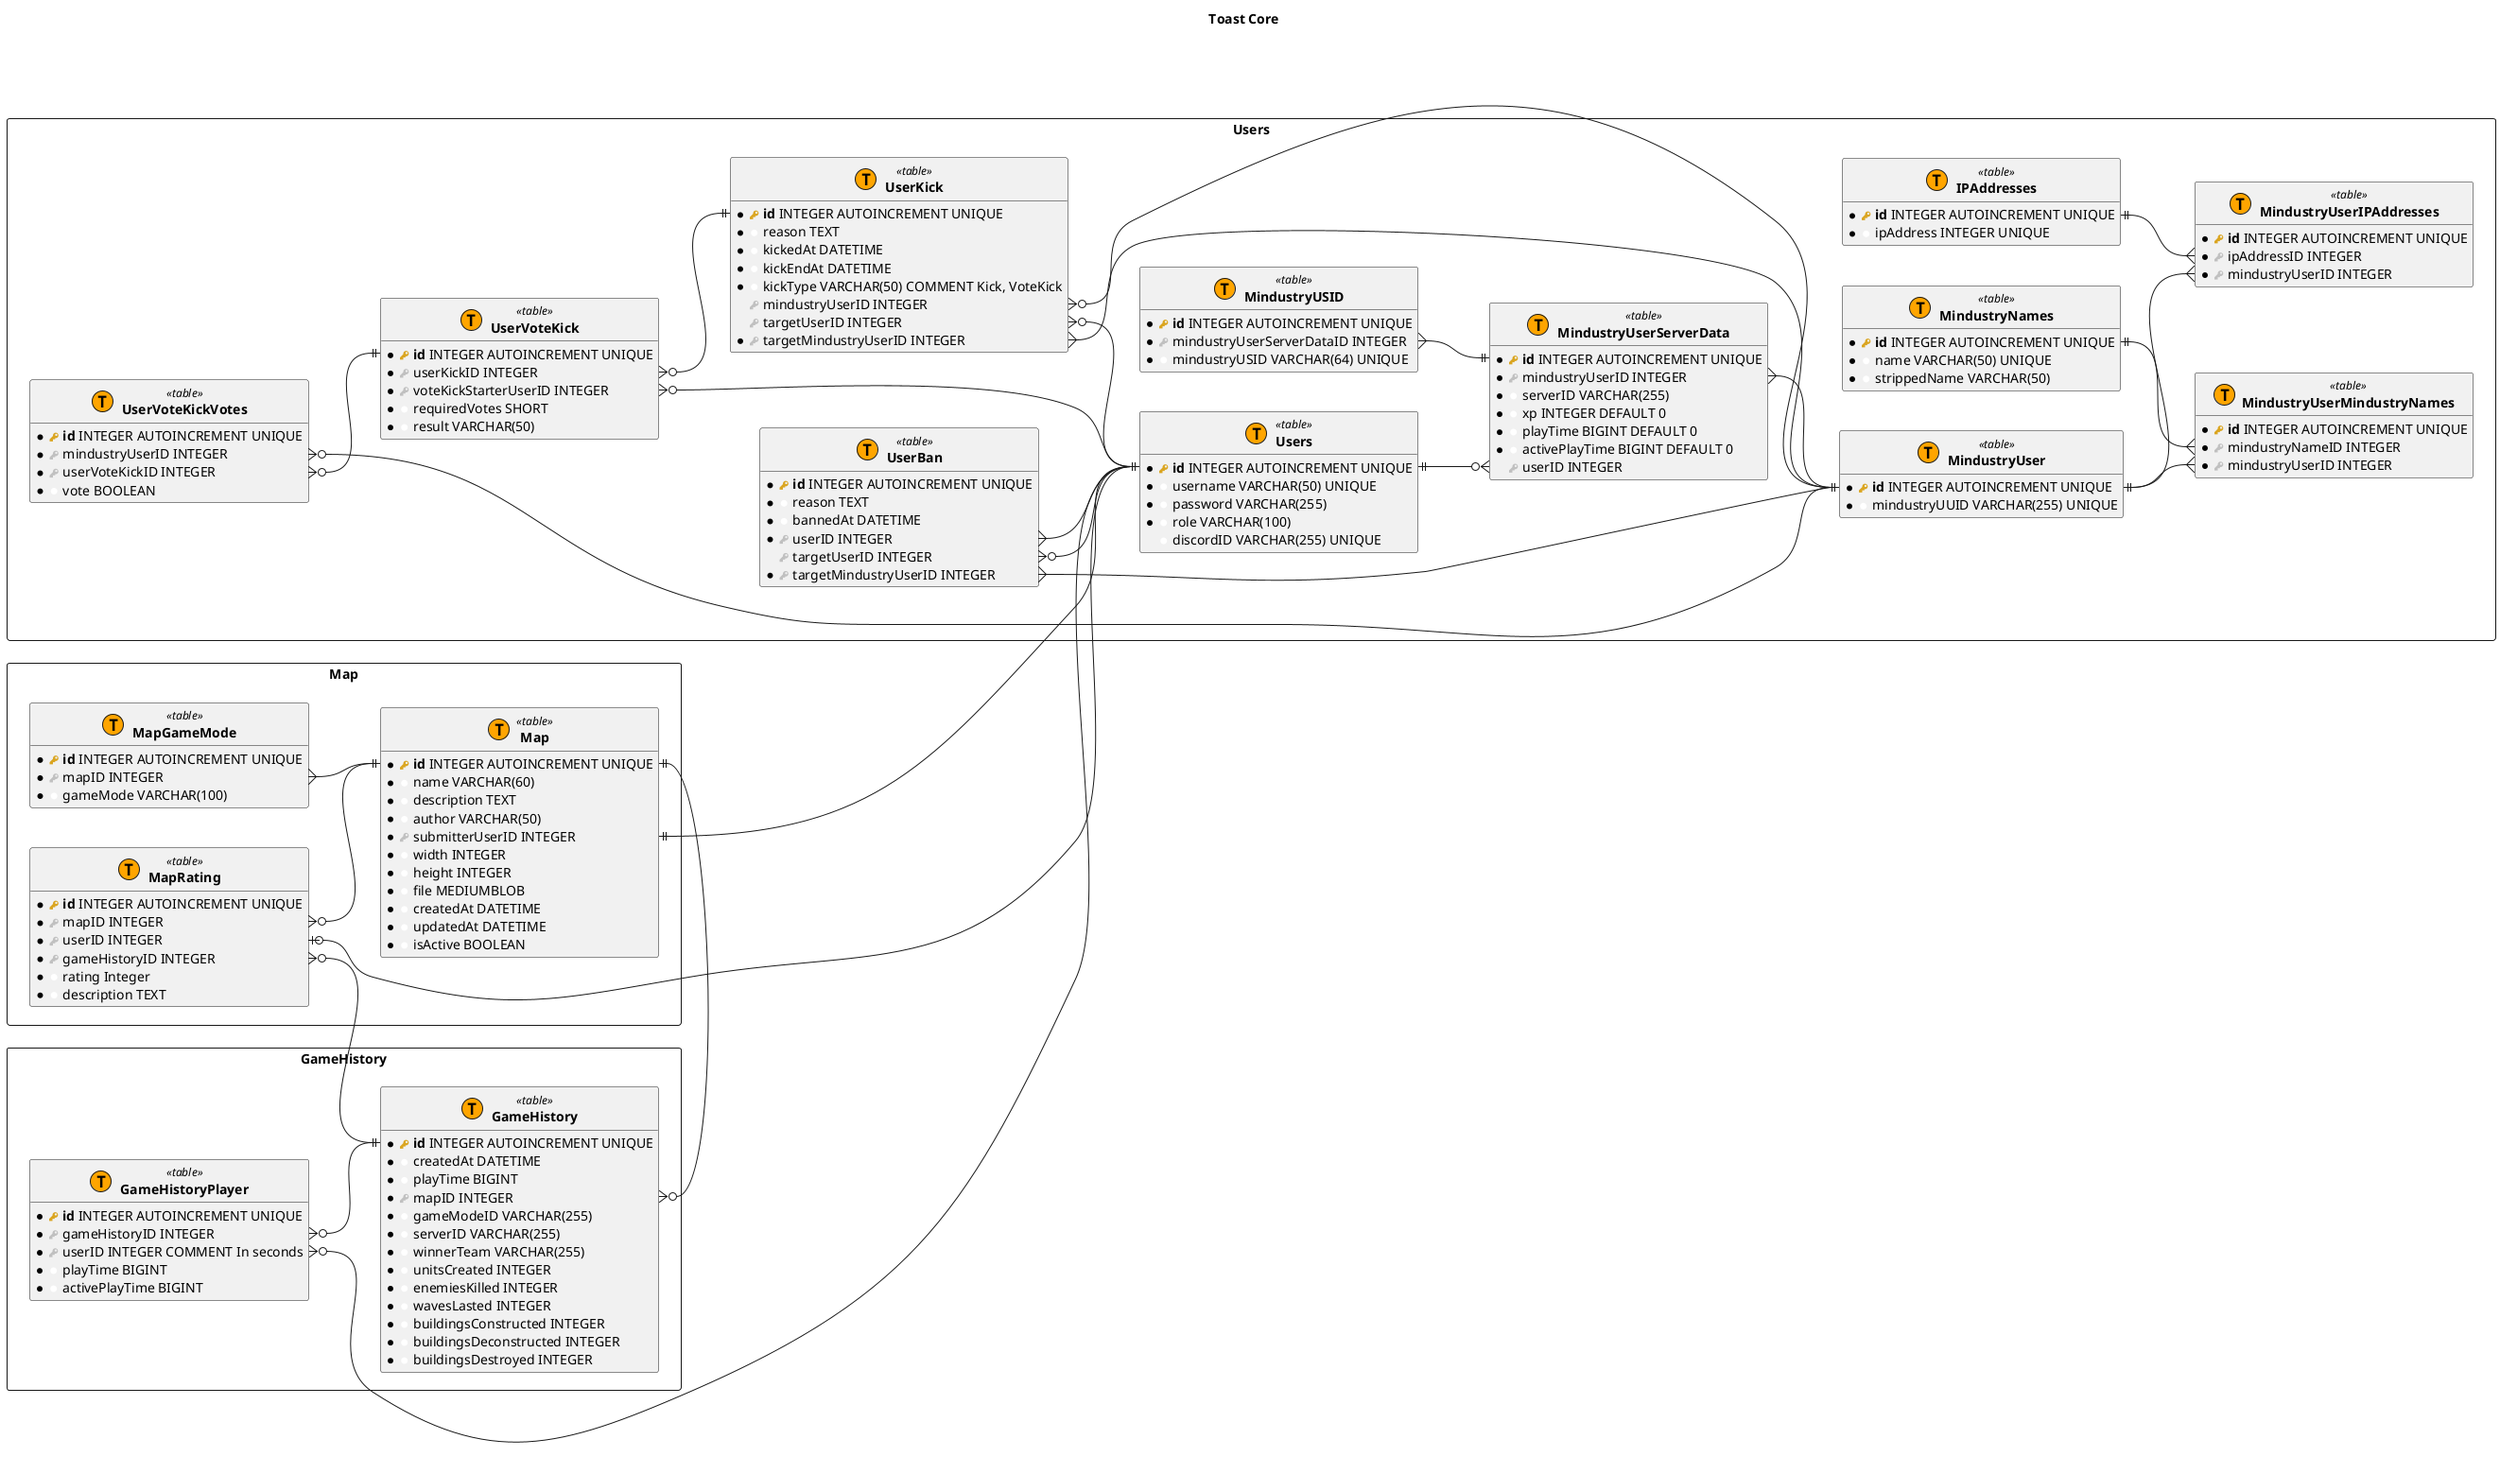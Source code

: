 @startuml

hide empty methods

!procedure $schema($name)
package "$name" as $name <<Rectangle>>
!endprocedure

!procedure $table($name)
entity "<b>$name</b>" as $name << (T, Orange) table >>
!endprocedure

!procedure $view($name)
entity "<b>$name</b>" as $name << (V, Aquamarine) view >>
!endprocedure

!procedure $pk($name)
<color:#GoldenRod><&key></color> <b>$name</b>
!endprocedure

!procedure $fk($name)
<color:#Silver><&key></color> $name
!endprocedure

!procedure $column($name)
{field} <color:#White><&media-record></color> $name
!endprocedure

title "Toast Core"

left to right direction

$schema("Users") {
    $table("Users") {
        * $pk("id") INTEGER AUTOINCREMENT UNIQUE
        * $column("username") VARCHAR(50) UNIQUE
        * $column("password") VARCHAR(255)
        * $column("role") VARCHAR(100)
          $column("discordID") VARCHAR(255) UNIQUE
    }

    $table("MindustryUserServerData") {
        * $pk("id") INTEGER AUTOINCREMENT UNIQUE
        * $fk("mindustryUserID") INTEGER
        * $column("serverID") VARCHAR(255)
        * $column("xp") INTEGER DEFAULT 0
        * $column("playTime") BIGINT DEFAULT 0
        * $column("activePlayTime") BIGINT DEFAULT 0
          $fk("userID") INTEGER
    }

    $table("MindustryUser") {
        * $pk("id") INTEGER AUTOINCREMENT UNIQUE
        * $column("mindustryUUID") VARCHAR(255) UNIQUE
    }

    $table("MindustryUSID") {
        * $pk("id") INTEGER AUTOINCREMENT UNIQUE
        * $fk("mindustryUserServerDataID") INTEGER
        * $column("mindustryUSID") VARCHAR(64) UNIQUE
    }

    $table("MindustryUserIPAddresses") {
        * $pk("id") INTEGER AUTOINCREMENT UNIQUE
        * $fk("ipAddressID") INTEGER
        * $fk("mindustryUserID") INTEGER
    }

    $table("MindustryUserMindustryNames") {
        * $pk("id") INTEGER AUTOINCREMENT UNIQUE
        * $fk("mindustryNameID") INTEGER
        * $fk("mindustryUserID") INTEGER
    }

    $table("IPAddresses") {
        * $pk("id") INTEGER AUTOINCREMENT UNIQUE
        * $column("ipAddress") INTEGER UNIQUE
    }

    $table("MindustryNames") {
        * $pk("id") INTEGER AUTOINCREMENT UNIQUE
        * $column("name") VARCHAR(50) UNIQUE
        * $column("strippedName") VARCHAR(50)
    }

    $table("UserKick") {
        * $pk("id") INTEGER AUTOINCREMENT UNIQUE
        * $column("reason") TEXT
        * $column("kickedAt") DATETIME
        * $column("kickEndAt") DATETIME
        * $column("kickType") VARCHAR(50) COMMENT Kick, VoteKick
          $fk("mindustryUserID") INTEGER
          $fk("targetUserID") INTEGER
        * $fk("targetMindustryUserID") INTEGER
    }

    $table("UserVoteKick") {
        * $pk("id") INTEGER AUTOINCREMENT UNIQUE
        * $fk("userKickID") INTEGER
        * $fk("voteKickStarterUserID") INTEGER
        * $column("requiredVotes") SHORT
        * $column("result") VARCHAR(50)
    }

    $table("UserVoteKickVotes") {
        * $pk("id") INTEGER AUTOINCREMENT UNIQUE
        * $fk("mindustryUserID") INTEGER
        * $fk("userVoteKickID") INTEGER
        * $column("vote") BOOLEAN
    }

    $table("UserBan") {
        * $pk("id") INTEGER AUTOINCREMENT UNIQUE
        * $column("reason") TEXT
        * $column("bannedAt") DATETIME
        * $fk("userID") INTEGER
          $fk("targetUserID") INTEGER
        * $fk("targetMindustryUserID") INTEGER
    }

    Users::id ||--o{ MindustryUserServerData::userID
    MindustryUserServerData::mindustryUserID }--|| MindustryUser::id

    MindustryUSID::mindustryUserServerDataID }--|| MindustryUserServerData::id

    MindustryUser::id ||--{ MindustryUserIPAddresses::mindustryUserID
    IPAddresses::id ||--{ MindustryUserIPAddresses::ipAddressID
    MindustryUser::id ||--{ MindustryUserMindustryNames::mindustryUserID
    MindustryNames::id ||--{ MindustryUserMindustryNames::mindustryNameID

    UserKick::mindustryUserID }o--|| MindustryUser::id
    UserKick::targetUserID }o--|| Users::id
    UserKick::targetMindustryUserID }--|| MindustryUser::id

    UserVoteKick::voteKickStarterUserID }o--|| Users::id
    UserVoteKick::userKickID }o--|| UserKick::id

    UserVoteKickVotes::userVoteKickID }o--|| UserVoteKick::id
    UserVoteKickVotes::mindustryUserID }o--|| MindustryUser::id

    UserBan::userID }--|| Users::id
    UserBan::targetUserID }o--|| Users::id
    UserBan::targetMindustryUserID }--|| MindustryUser::id
}

$schema("Map") {
    $table("Map") {
        * $pk("id") INTEGER AUTOINCREMENT UNIQUE
        * $column("name") VARCHAR(60)
        * $column("description") TEXT
        * $column("author") VARCHAR(50)
        * $fk("submitterUserID") INTEGER
        * $column("width") INTEGER
        * $column("height") INTEGER
        * $column("file") MEDIUMBLOB
        * $column("createdAt") DATETIME
        * $column("updatedAt") DATETIME
        * $column("isActive") BOOLEAN
    }

    $table("MapGameMode") {
        * $pk("id") INTEGER AUTOINCREMENT UNIQUE
        * $fk("mapID") INTEGER
        * $column("gameMode") VARCHAR(100)
    }

    $table("MapRating") {
        * $pk("id") INTEGER AUTOINCREMENT UNIQUE
        * $fk("mapID") INTEGER
        * $fk("userID") INTEGER
        * $fk("gameHistoryID") INTEGER
        * $column("rating") Integer
        * $column("description") TEXT
    }

    Map::submitterUserID ||---|| Users.Users::id
    MapRating::mapID }o--|| Map::id
    MapRating::userID |o--|| Users.Users::id

    MapGameMode::mapID }--|| Map::id
}

$schema("GameHistory") {
    $table("GameHistory") {
        * $pk("id") INTEGER AUTOINCREMENT UNIQUE
        * $column("createdAt") DATETIME
        * $column("playTime") BIGINT
        * $fk("mapID") INTEGER
        * $column("gameModeID") VARCHAR(255)
        * $column("serverID") VARCHAR(255)
        * $column("winnerTeam") VARCHAR(255)
        * $column("unitsCreated") INTEGER
        * $column("enemiesKilled") INTEGER
        * $column("wavesLasted") INTEGER
        * $column("buildingsConstructed") INTEGER
        * $column("buildingsDeconstructed") INTEGER
        * $column("buildingsDestroyed") INTEGER
    }

    $table("GameHistoryPlayer") {
        * $pk("id") INTEGER AUTOINCREMENT UNIQUE
        * $fk("gameHistoryID") INTEGER
        * $fk("userID") INTEGER COMMENT In seconds
        * $column("playTime") BIGINT
        * $column("activePlayTime") BIGINT
    }

    GameHistoryPlayer::gameHistoryID }o--|| GameHistory::id
    GameHistoryPlayer::userID }o--|| Users.Users::id
    GameHistory::mapID }o--|| Map.Map::id
}

Map.MapRating::gameHistoryID }o--|| GameHistory.GameHistory::id

@enduml